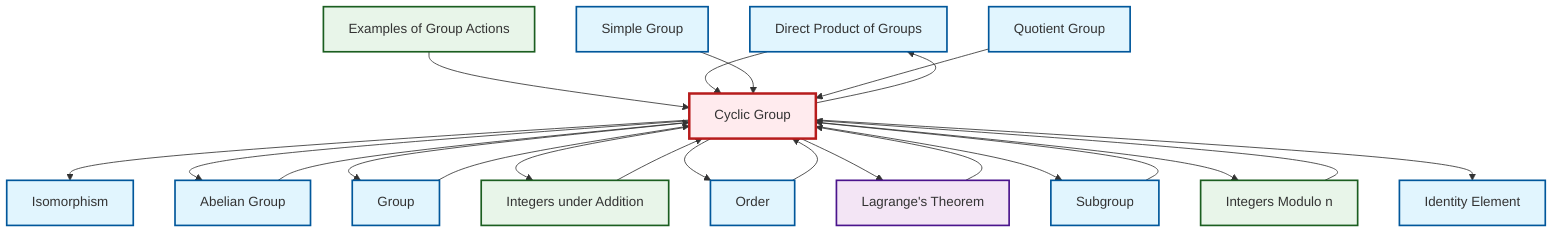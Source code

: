 graph TD
    classDef definition fill:#e1f5fe,stroke:#01579b,stroke-width:2px
    classDef theorem fill:#f3e5f5,stroke:#4a148c,stroke-width:2px
    classDef axiom fill:#fff3e0,stroke:#e65100,stroke-width:2px
    classDef example fill:#e8f5e9,stroke:#1b5e20,stroke-width:2px
    classDef current fill:#ffebee,stroke:#b71c1c,stroke-width:3px
    def-direct-product["Direct Product of Groups"]:::definition
    def-isomorphism["Isomorphism"]:::definition
    ex-integers-addition["Integers under Addition"]:::example
    def-quotient-group["Quotient Group"]:::definition
    def-simple-group["Simple Group"]:::definition
    def-cyclic-group["Cyclic Group"]:::definition
    ex-group-action-examples["Examples of Group Actions"]:::example
    def-group["Group"]:::definition
    def-abelian-group["Abelian Group"]:::definition
    def-identity-element["Identity Element"]:::definition
    def-subgroup["Subgroup"]:::definition
    thm-lagrange["Lagrange's Theorem"]:::theorem
    ex-quotient-integers-mod-n["Integers Modulo n"]:::example
    def-order["Order"]:::definition
    def-cyclic-group --> def-isomorphism
    ex-integers-addition --> def-cyclic-group
    ex-group-action-examples --> def-cyclic-group
    def-cyclic-group --> def-abelian-group
    def-direct-product --> def-cyclic-group
    def-order --> def-cyclic-group
    thm-lagrange --> def-cyclic-group
    def-group --> def-cyclic-group
    def-cyclic-group --> def-group
    def-cyclic-group --> ex-integers-addition
    def-cyclic-group --> def-order
    ex-quotient-integers-mod-n --> def-cyclic-group
    def-subgroup --> def-cyclic-group
    def-simple-group --> def-cyclic-group
    def-cyclic-group --> thm-lagrange
    def-abelian-group --> def-cyclic-group
    def-cyclic-group --> def-direct-product
    def-cyclic-group --> def-subgroup
    def-cyclic-group --> ex-quotient-integers-mod-n
    def-cyclic-group --> def-identity-element
    def-quotient-group --> def-cyclic-group
    class def-cyclic-group current